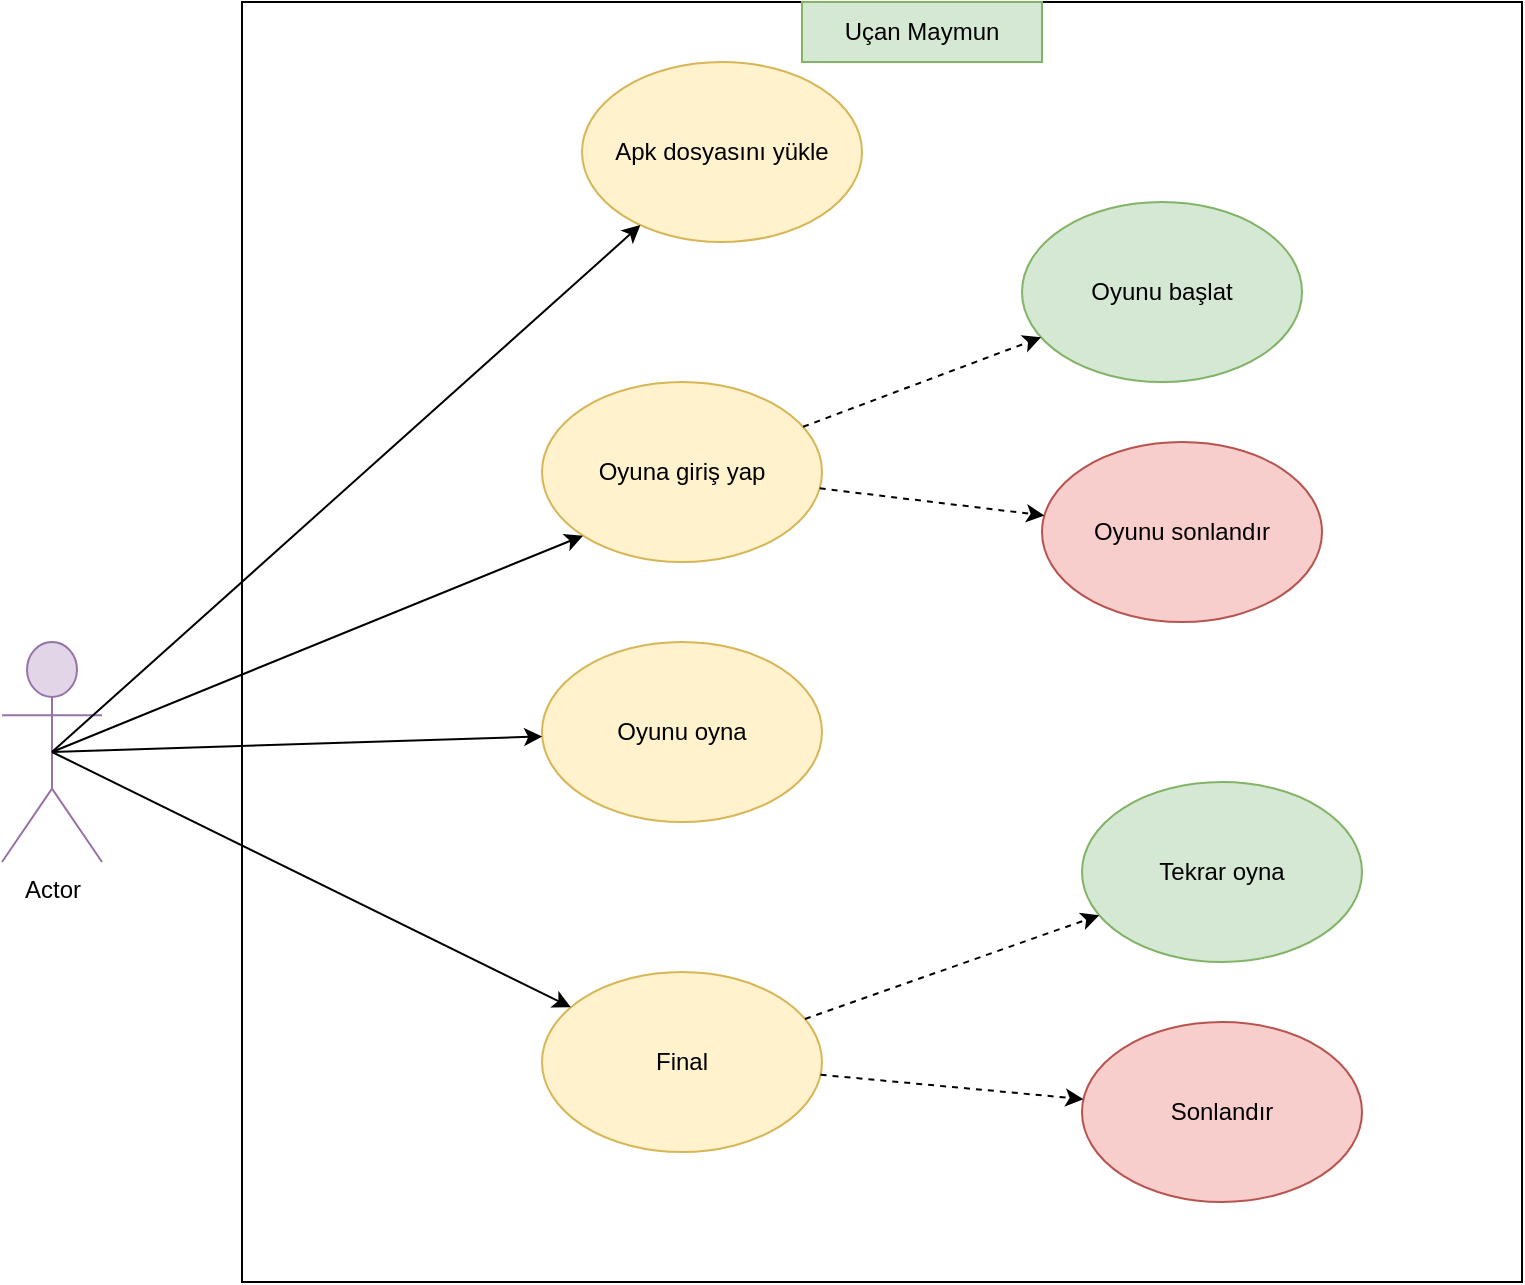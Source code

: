 <mxfile version="21.3.8" type="device">
  <diagram name="Sayfa -1" id="b6itreuBYewDtTBlXLhI">
    <mxGraphModel dx="1562" dy="829" grid="1" gridSize="10" guides="1" tooltips="1" connect="1" arrows="1" fold="1" page="1" pageScale="1" pageWidth="827" pageHeight="1169" math="0" shadow="0">
      <root>
        <mxCell id="0" />
        <mxCell id="1" parent="0" />
        <mxCell id="HIVfpcN_canTP5vQ4KEu-1" value="Actor" style="shape=umlActor;verticalLabelPosition=bottom;verticalAlign=top;html=1;fillColor=#e1d5e7;strokeColor=#9673a6;" parent="1" vertex="1">
          <mxGeometry x="40" y="330" width="50" height="110" as="geometry" />
        </mxCell>
        <mxCell id="HIVfpcN_canTP5vQ4KEu-2" value="" style="whiteSpace=wrap;html=1;aspect=fixed;" parent="1" vertex="1">
          <mxGeometry x="160" y="10" width="640" height="640" as="geometry" />
        </mxCell>
        <mxCell id="HIVfpcN_canTP5vQ4KEu-3" value="Apk dosyasını yükle" style="ellipse;whiteSpace=wrap;html=1;fillColor=#fff2cc;strokeColor=#d6b656;" parent="1" vertex="1">
          <mxGeometry x="330" y="40" width="140" height="90" as="geometry" />
        </mxCell>
        <mxCell id="HIVfpcN_canTP5vQ4KEu-4" value="Oyuna giriş yap" style="ellipse;whiteSpace=wrap;html=1;fillColor=#fff2cc;strokeColor=#d6b656;" parent="1" vertex="1">
          <mxGeometry x="310" y="200" width="140" height="90" as="geometry" />
        </mxCell>
        <mxCell id="HIVfpcN_canTP5vQ4KEu-5" value="Oyunu sonlandır" style="ellipse;whiteSpace=wrap;html=1;fillColor=#f8cecc;strokeColor=#b85450;" parent="1" vertex="1">
          <mxGeometry x="560" y="230" width="140" height="90" as="geometry" />
        </mxCell>
        <mxCell id="HIVfpcN_canTP5vQ4KEu-6" value="Oyunu başlat" style="ellipse;whiteSpace=wrap;html=1;fillColor=#d5e8d4;strokeColor=#82b366;" parent="1" vertex="1">
          <mxGeometry x="550" y="110" width="140" height="90" as="geometry" />
        </mxCell>
        <mxCell id="HIVfpcN_canTP5vQ4KEu-7" value="" style="endArrow=classic;html=1;rounded=0;dashed=1;" parent="1" source="HIVfpcN_canTP5vQ4KEu-4" target="HIVfpcN_canTP5vQ4KEu-5" edge="1">
          <mxGeometry width="50" height="50" relative="1" as="geometry">
            <mxPoint x="550" y="450" as="sourcePoint" />
            <mxPoint x="600" y="400" as="targetPoint" />
          </mxGeometry>
        </mxCell>
        <mxCell id="HIVfpcN_canTP5vQ4KEu-8" value="" style="endArrow=classic;html=1;rounded=0;dashed=1;" parent="1" source="HIVfpcN_canTP5vQ4KEu-4" target="HIVfpcN_canTP5vQ4KEu-6" edge="1">
          <mxGeometry width="50" height="50" relative="1" as="geometry">
            <mxPoint x="550" y="450" as="sourcePoint" />
            <mxPoint x="600" y="400" as="targetPoint" />
          </mxGeometry>
        </mxCell>
        <mxCell id="HIVfpcN_canTP5vQ4KEu-9" value="" style="endArrow=classic;html=1;rounded=0;exitX=0.5;exitY=0.5;exitDx=0;exitDy=0;exitPerimeter=0;" parent="1" source="HIVfpcN_canTP5vQ4KEu-1" target="HIVfpcN_canTP5vQ4KEu-3" edge="1">
          <mxGeometry width="50" height="50" relative="1" as="geometry">
            <mxPoint x="550" y="450" as="sourcePoint" />
            <mxPoint x="600" y="400" as="targetPoint" />
          </mxGeometry>
        </mxCell>
        <mxCell id="HIVfpcN_canTP5vQ4KEu-10" value="" style="endArrow=classic;html=1;rounded=0;exitX=0.5;exitY=0.5;exitDx=0;exitDy=0;exitPerimeter=0;entryX=0;entryY=1;entryDx=0;entryDy=0;" parent="1" source="HIVfpcN_canTP5vQ4KEu-1" target="HIVfpcN_canTP5vQ4KEu-4" edge="1">
          <mxGeometry width="50" height="50" relative="1" as="geometry">
            <mxPoint x="550" y="450" as="sourcePoint" />
            <mxPoint x="600" y="400" as="targetPoint" />
          </mxGeometry>
        </mxCell>
        <mxCell id="HIVfpcN_canTP5vQ4KEu-11" value="Oyunu oyna" style="ellipse;whiteSpace=wrap;html=1;fillColor=#fff2cc;strokeColor=#d6b656;" parent="1" vertex="1">
          <mxGeometry x="310" y="330" width="140" height="90" as="geometry" />
        </mxCell>
        <mxCell id="HIVfpcN_canTP5vQ4KEu-13" value="Sonlandır" style="ellipse;whiteSpace=wrap;html=1;fillColor=#f8cecc;strokeColor=#b85450;" parent="1" vertex="1">
          <mxGeometry x="580" y="520" width="140" height="90" as="geometry" />
        </mxCell>
        <mxCell id="HIVfpcN_canTP5vQ4KEu-14" value="Tekrar oyna" style="ellipse;whiteSpace=wrap;html=1;fillColor=#d5e8d4;strokeColor=#82b366;" parent="1" vertex="1">
          <mxGeometry x="580" y="400" width="140" height="90" as="geometry" />
        </mxCell>
        <mxCell id="HIVfpcN_canTP5vQ4KEu-15" value="Final" style="ellipse;whiteSpace=wrap;html=1;fillColor=#fff2cc;strokeColor=#d6b656;" parent="1" vertex="1">
          <mxGeometry x="310" y="495" width="140" height="90" as="geometry" />
        </mxCell>
        <mxCell id="HIVfpcN_canTP5vQ4KEu-16" value="" style="endArrow=classic;html=1;rounded=0;dashed=1;" parent="1" source="HIVfpcN_canTP5vQ4KEu-15" target="HIVfpcN_canTP5vQ4KEu-14" edge="1">
          <mxGeometry width="50" height="50" relative="1" as="geometry">
            <mxPoint x="550" y="450" as="sourcePoint" />
            <mxPoint x="600" y="400" as="targetPoint" />
          </mxGeometry>
        </mxCell>
        <mxCell id="HIVfpcN_canTP5vQ4KEu-17" value="" style="endArrow=classic;html=1;rounded=0;dashed=1;" parent="1" source="HIVfpcN_canTP5vQ4KEu-15" target="HIVfpcN_canTP5vQ4KEu-13" edge="1">
          <mxGeometry width="50" height="50" relative="1" as="geometry">
            <mxPoint x="550" y="450" as="sourcePoint" />
            <mxPoint x="600" y="400" as="targetPoint" />
          </mxGeometry>
        </mxCell>
        <mxCell id="HIVfpcN_canTP5vQ4KEu-18" value="" style="endArrow=classic;html=1;rounded=0;exitX=0.5;exitY=0.5;exitDx=0;exitDy=0;exitPerimeter=0;" parent="1" source="HIVfpcN_canTP5vQ4KEu-1" target="HIVfpcN_canTP5vQ4KEu-11" edge="1">
          <mxGeometry width="50" height="50" relative="1" as="geometry">
            <mxPoint x="550" y="450" as="sourcePoint" />
            <mxPoint x="600" y="400" as="targetPoint" />
          </mxGeometry>
        </mxCell>
        <mxCell id="HIVfpcN_canTP5vQ4KEu-19" value="" style="endArrow=classic;html=1;rounded=0;exitX=0.5;exitY=0.5;exitDx=0;exitDy=0;exitPerimeter=0;" parent="1" source="HIVfpcN_canTP5vQ4KEu-1" target="HIVfpcN_canTP5vQ4KEu-15" edge="1">
          <mxGeometry width="50" height="50" relative="1" as="geometry">
            <mxPoint x="550" y="450" as="sourcePoint" />
            <mxPoint x="600" y="400" as="targetPoint" />
          </mxGeometry>
        </mxCell>
        <mxCell id="HIVfpcN_canTP5vQ4KEu-21" value="Uçan Maymun" style="text;html=1;strokeColor=#82b366;fillColor=#d5e8d4;align=center;verticalAlign=middle;whiteSpace=wrap;rounded=0;" parent="1" vertex="1">
          <mxGeometry x="440" y="10" width="120" height="30" as="geometry" />
        </mxCell>
      </root>
    </mxGraphModel>
  </diagram>
</mxfile>

